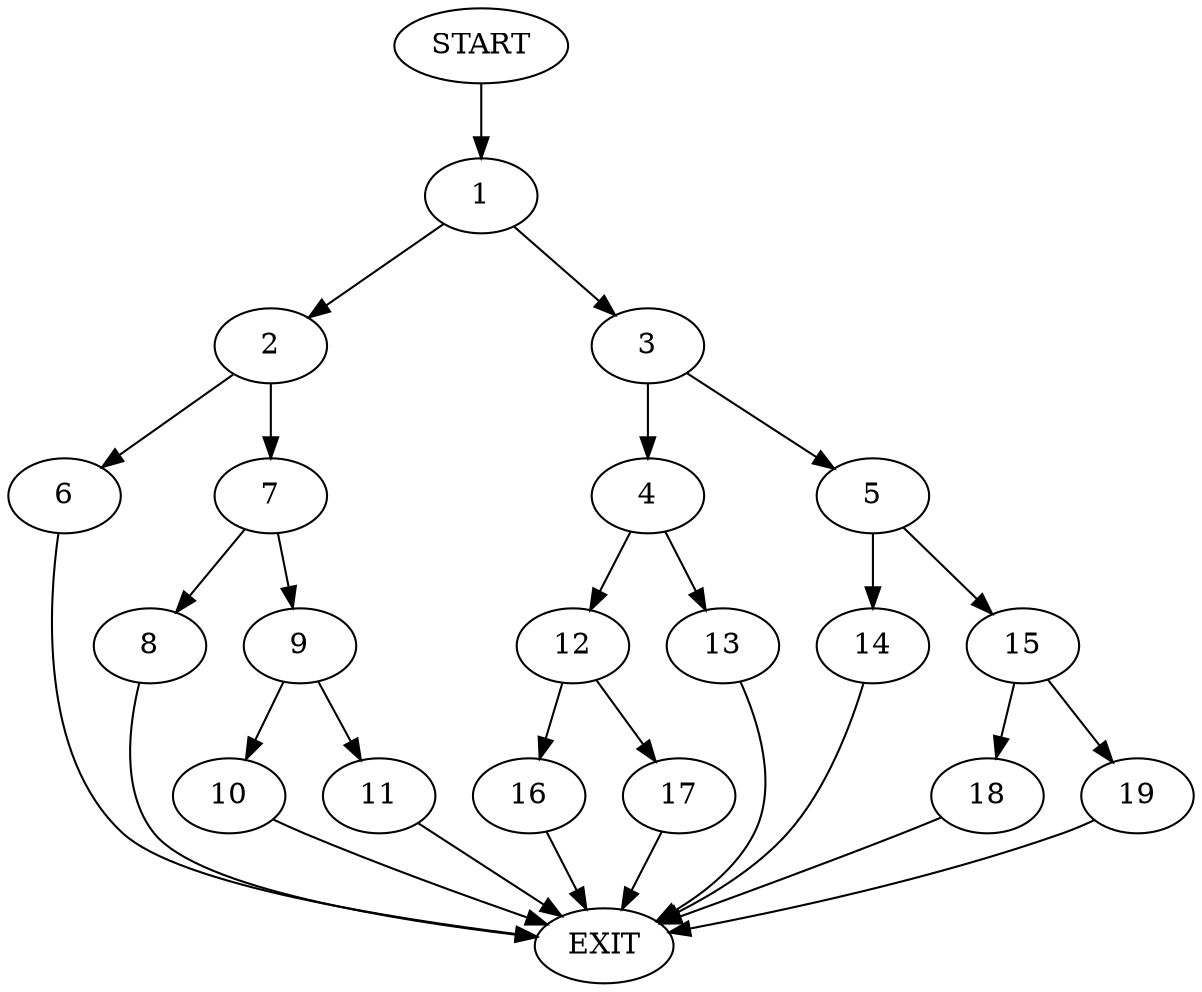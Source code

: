 digraph {
0 [label="START"]
20 [label="EXIT"]
0 -> 1
1 -> 2
1 -> 3
3 -> 4
3 -> 5
2 -> 6
2 -> 7
7 -> 8
7 -> 9
6 -> 20
8 -> 20
9 -> 10
9 -> 11
11 -> 20
10 -> 20
4 -> 12
4 -> 13
5 -> 14
5 -> 15
12 -> 16
12 -> 17
13 -> 20
16 -> 20
17 -> 20
14 -> 20
15 -> 18
15 -> 19
19 -> 20
18 -> 20
}
